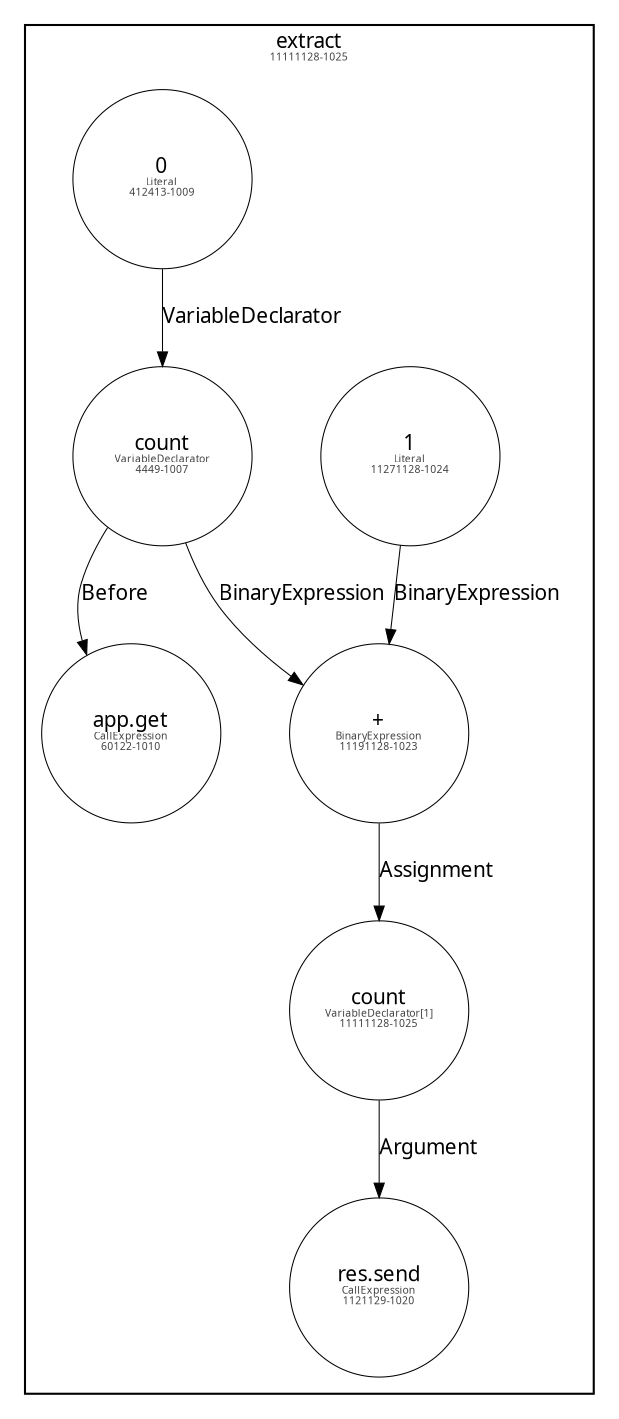 digraph G {

  graph [ fontname="HelveticaNeue-Thin", fontcolor=black, fontsize=10 ];
  node [ fontname="HelveticaNeue-Thin", fontcolor=black, fontsize=10, penwidth=0.5 shape=circle, fixedsize=true, width=1.2, height=1.2 ];
  edge [ fontname="HelveticaNeue-Thin", fontcolor=black, fontsize=10, penwidth=0.5 splines=line, arrowsize=0.7 ];

  subgraph cluster_iextract {

   label = <extract<br/><font color="#404040" point-size="5">11111128-1025</font>>;

    i11111128_1025 [label=<count<br/><font color="#404040" point-size="5">VariableDeclarator[1]</font><br/><font color="#404040" point-size="5">11111128-1025</font>>]
    i11191128_1023 [label=<+<br/><font color="#404040" point-size="5">BinaryExpression</font><br/><font color="#404040" point-size="5">11191128-1023</font>>]
    i11271128_1024 [label=<1<br/><font color="#404040" point-size="5">Literal</font><br/><font color="#404040" point-size="5">11271128-1024</font>>]
    i4449_1007 [label=<count<br/><font color="#404040" point-size="5">VariableDeclarator</font><br/><font color="#404040" point-size="5">4449-1007</font>>]
    i412413_1009 [label=<0<br/><font color="#404040" point-size="5">Literal</font><br/><font color="#404040" point-size="5">412413-1009</font>>]
    i60122_1010 [label=<app.get<br/><font color="#404040" point-size="5">CallExpression</font><br/><font color="#404040" point-size="5">60122-1010</font>>]
    i1121129_1020 [label=<res.send<br/><font color="#404040" point-size="5">CallExpression</font><br/><font color="#404040" point-size="5">1121129-1020</font>>]

    i11191128_1023 -> i11111128_1025 [label="Assignment"]
    i11271128_1024 -> i11191128_1023 [label="BinaryExpression"]
    i4449_1007 -> i11191128_1023 [label="BinaryExpression"]
    i412413_1009 -> i4449_1007 [label="VariableDeclarator"]
    i4449_1007 -> i60122_1010 [label="Before"]
    i11111128_1025 -> i1121129_1020 [label="Argument"]
  }

}

